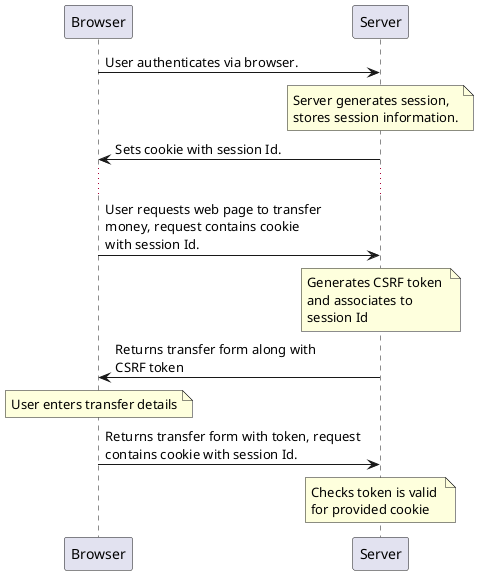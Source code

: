 @startuml

participant "Browser" as browser
participant "Server" as server

browser -> server: User authenticates via browser.
note over server: Server generates session, \nstores session information.
server -> browser: Sets cookie with session Id.
...
browser -> server: User requests web page to transfer \nmoney, request contains cookie \nwith session Id.
note over server: Generates CSRF token \nand associates to \nsession Id
server -> browser: Returns transfer form along with \nCSRF token
note over browser: User enters transfer details
browser -> server: Returns transfer form with token, request \ncontains cookie with session Id.
note over server: Checks token is valid \nfor provided cookie

@enduml